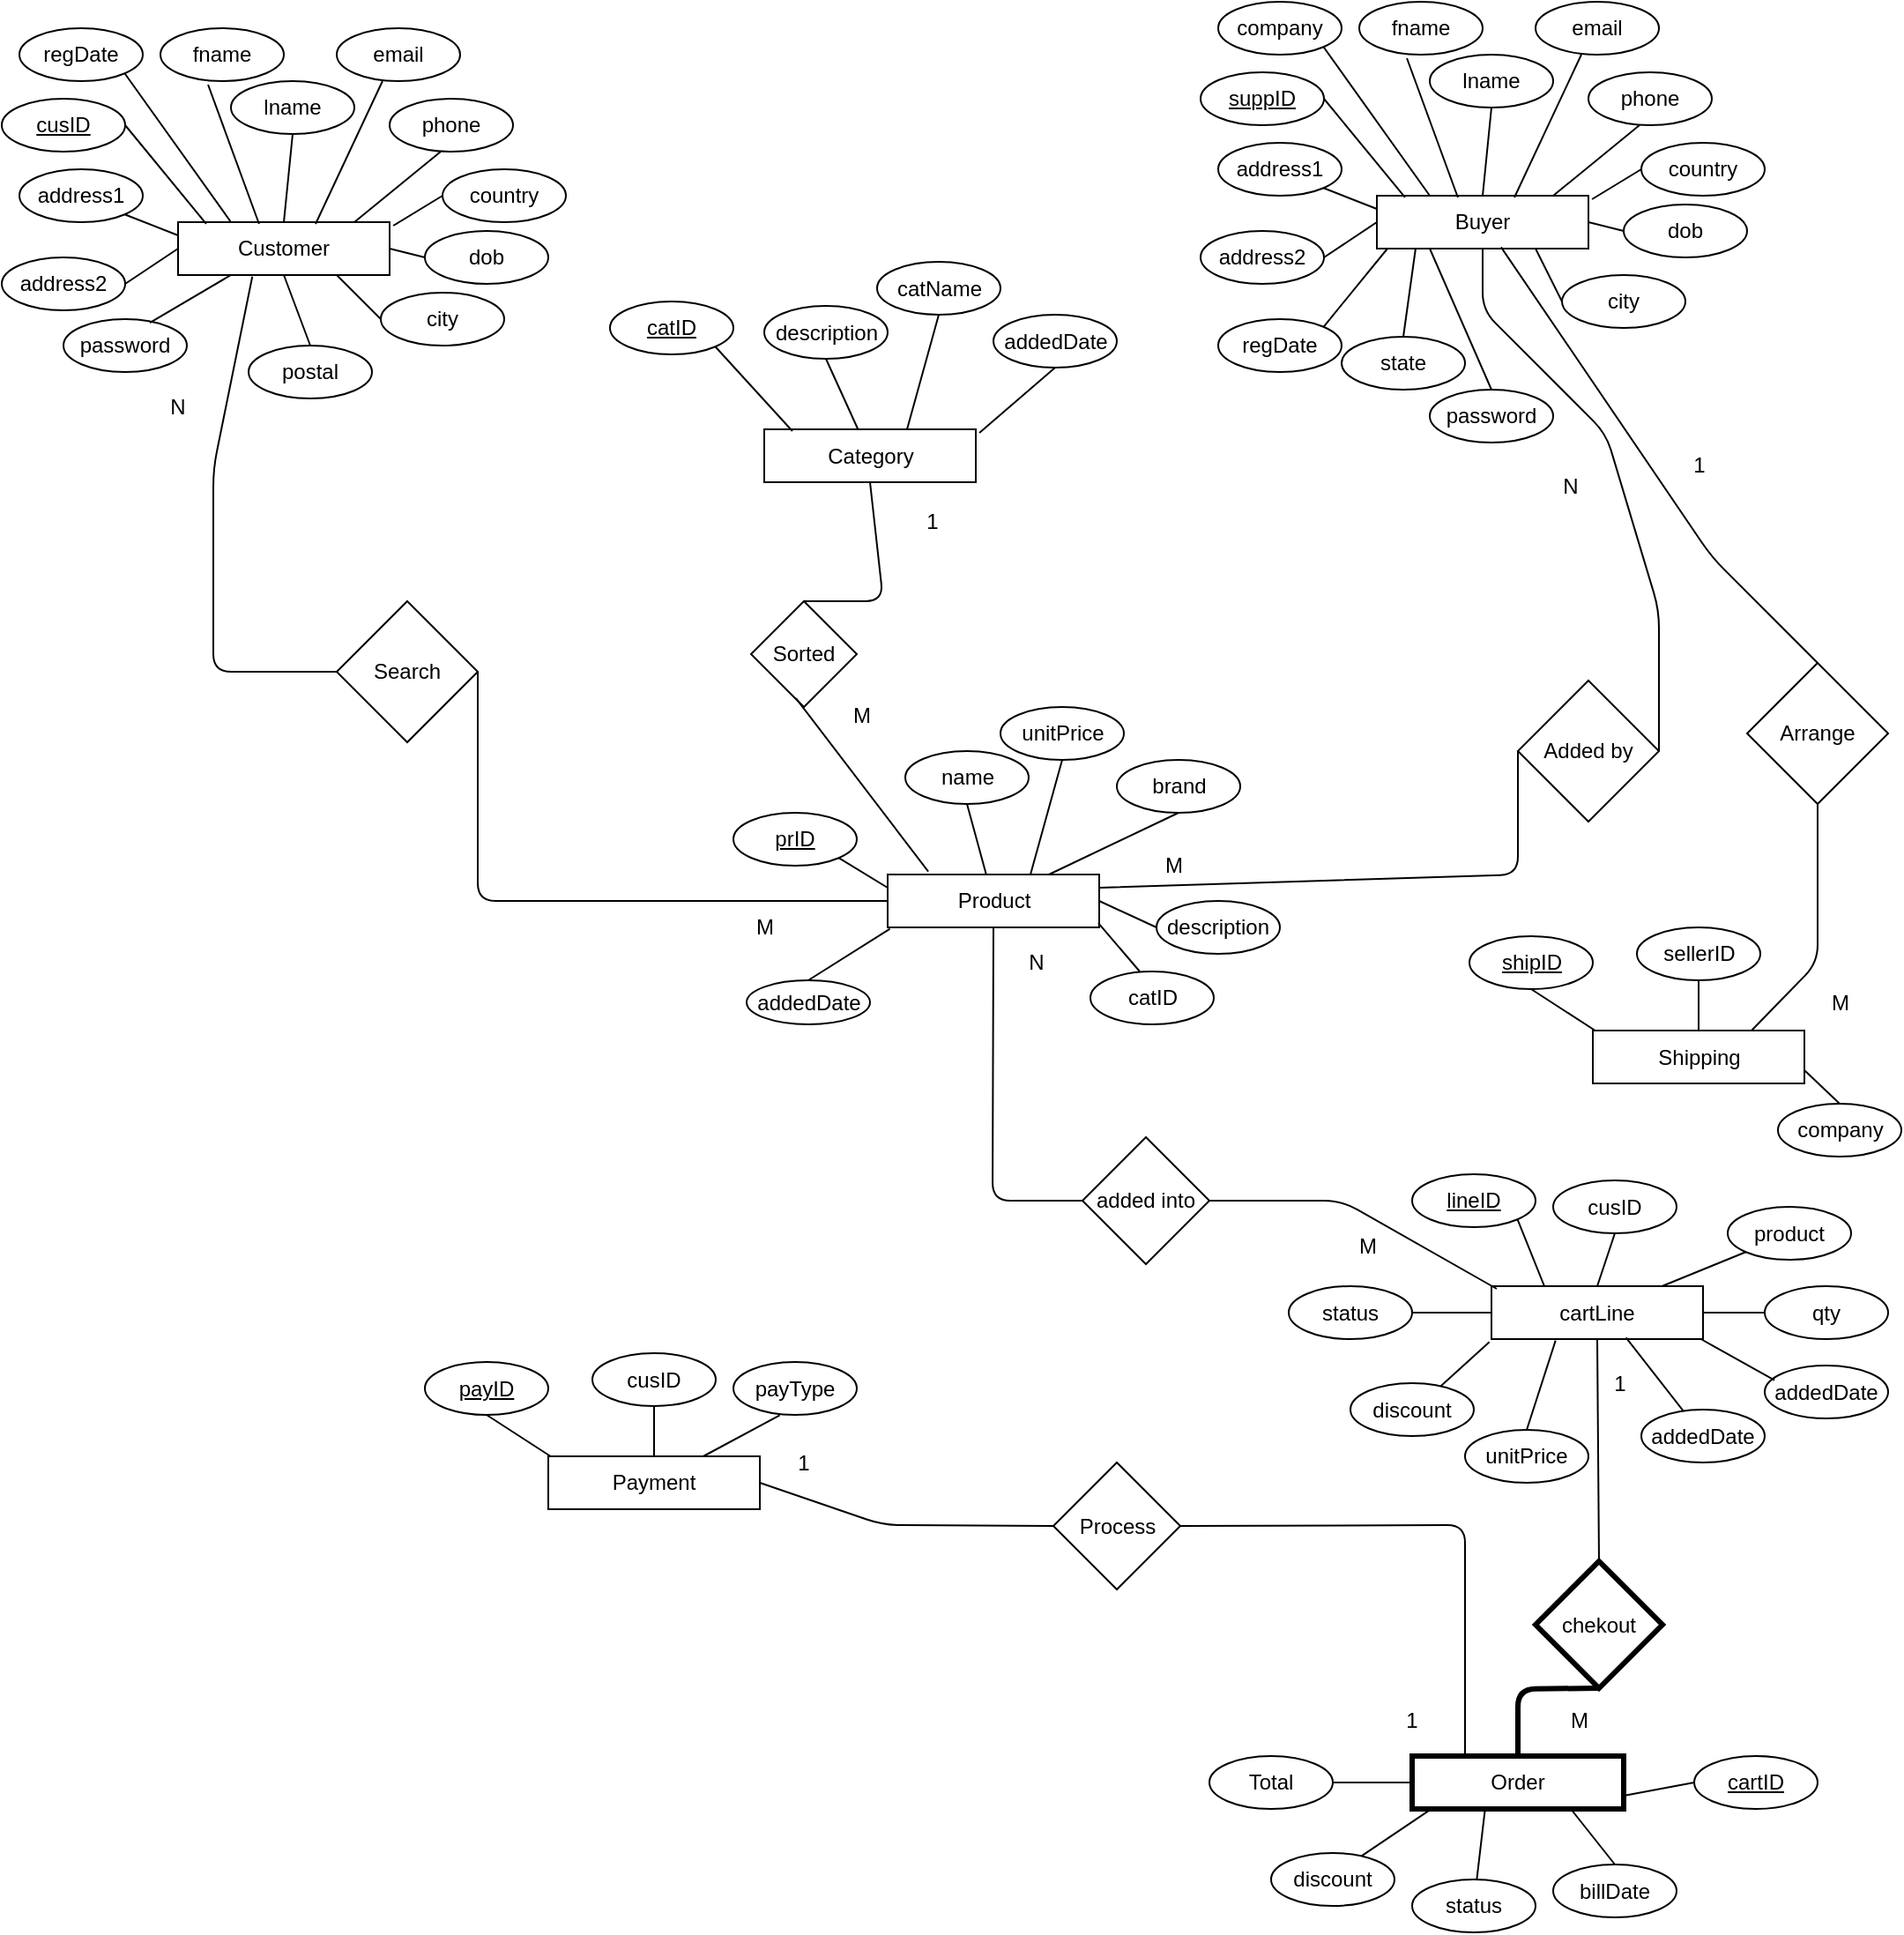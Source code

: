 <mxfile version="10.6.3" type="device"><diagram id="5grS-2xv6jXLghHMCsre" name="Page-1"><mxGraphModel dx="1162" dy="695" grid="1" gridSize="10" guides="1" tooltips="1" connect="1" arrows="1" fold="1" page="1" pageScale="1" pageWidth="1169" pageHeight="827" math="0" shadow="0"><root><mxCell id="0"/><mxCell id="1" parent="0"/><mxCell id="O0n_thbehQNfxOFPyVUG-1" value="Customer" style="rounded=0;whiteSpace=wrap;html=1;" vertex="1" parent="1"><mxGeometry x="180" y="150" width="120" height="30" as="geometry"/></mxCell><mxCell id="O0n_thbehQNfxOFPyVUG-2" value="&lt;u&gt;cusID&lt;/u&gt;" style="ellipse;whiteSpace=wrap;html=1;" vertex="1" parent="1"><mxGeometry x="80" y="80" width="70" height="30" as="geometry"/></mxCell><mxCell id="O0n_thbehQNfxOFPyVUG-3" value="fname" style="ellipse;whiteSpace=wrap;html=1;" vertex="1" parent="1"><mxGeometry x="170" y="40" width="70" height="30" as="geometry"/></mxCell><mxCell id="O0n_thbehQNfxOFPyVUG-4" value="lname" style="ellipse;whiteSpace=wrap;html=1;" vertex="1" parent="1"><mxGeometry x="210" y="70" width="70" height="30" as="geometry"/></mxCell><mxCell id="O0n_thbehQNfxOFPyVUG-5" value="email" style="ellipse;whiteSpace=wrap;html=1;" vertex="1" parent="1"><mxGeometry x="270" y="40" width="70" height="30" as="geometry"/></mxCell><mxCell id="O0n_thbehQNfxOFPyVUG-6" value="phone" style="ellipse;whiteSpace=wrap;html=1;" vertex="1" parent="1"><mxGeometry x="300" y="80" width="70" height="30" as="geometry"/></mxCell><mxCell id="O0n_thbehQNfxOFPyVUG-7" value="country" style="ellipse;whiteSpace=wrap;html=1;" vertex="1" parent="1"><mxGeometry x="330" y="120" width="70" height="30" as="geometry"/></mxCell><mxCell id="O0n_thbehQNfxOFPyVUG-8" value="dob" style="ellipse;whiteSpace=wrap;html=1;" vertex="1" parent="1"><mxGeometry x="320" y="155" width="70" height="30" as="geometry"/></mxCell><mxCell id="O0n_thbehQNfxOFPyVUG-9" value="regDate" style="ellipse;whiteSpace=wrap;html=1;" vertex="1" parent="1"><mxGeometry x="90" y="40" width="70" height="30" as="geometry"/></mxCell><mxCell id="O0n_thbehQNfxOFPyVUG-10" value="city" style="ellipse;whiteSpace=wrap;html=1;" vertex="1" parent="1"><mxGeometry x="295" y="190" width="70" height="30" as="geometry"/></mxCell><mxCell id="O0n_thbehQNfxOFPyVUG-11" value="address1" style="ellipse;whiteSpace=wrap;html=1;" vertex="1" parent="1"><mxGeometry x="90" y="120" width="70" height="30" as="geometry"/></mxCell><mxCell id="O0n_thbehQNfxOFPyVUG-14" value="address2" style="ellipse;whiteSpace=wrap;html=1;" vertex="1" parent="1"><mxGeometry x="80" y="170" width="70" height="30" as="geometry"/></mxCell><mxCell id="O0n_thbehQNfxOFPyVUG-15" value="password" style="ellipse;whiteSpace=wrap;html=1;" vertex="1" parent="1"><mxGeometry x="115" y="205" width="70" height="30" as="geometry"/></mxCell><mxCell id="O0n_thbehQNfxOFPyVUG-18" value="" style="endArrow=none;html=1;entryX=0.5;entryY=1;entryDx=0;entryDy=0;exitX=0.5;exitY=0;exitDx=0;exitDy=0;" edge="1" parent="1" source="O0n_thbehQNfxOFPyVUG-1" target="O0n_thbehQNfxOFPyVUG-4"><mxGeometry width="50" height="50" relative="1" as="geometry"><mxPoint x="80" y="310" as="sourcePoint"/><mxPoint x="130" y="260" as="targetPoint"/></mxGeometry></mxCell><mxCell id="O0n_thbehQNfxOFPyVUG-19" value="" style="endArrow=none;html=1;entryX=0.386;entryY=1.067;entryDx=0;entryDy=0;exitX=0.383;exitY=0.033;exitDx=0;exitDy=0;entryPerimeter=0;exitPerimeter=0;" edge="1" parent="1" source="O0n_thbehQNfxOFPyVUG-1" target="O0n_thbehQNfxOFPyVUG-3"><mxGeometry width="50" height="50" relative="1" as="geometry"><mxPoint x="250" y="160" as="sourcePoint"/><mxPoint x="255" y="120" as="targetPoint"/></mxGeometry></mxCell><mxCell id="O0n_thbehQNfxOFPyVUG-20" value="" style="endArrow=none;html=1;entryX=1;entryY=1;entryDx=0;entryDy=0;exitX=0.25;exitY=0;exitDx=0;exitDy=0;" edge="1" parent="1" source="O0n_thbehQNfxOFPyVUG-1" target="O0n_thbehQNfxOFPyVUG-9"><mxGeometry width="50" height="50" relative="1" as="geometry"><mxPoint x="236" y="161" as="sourcePoint"/><mxPoint x="207" y="82" as="targetPoint"/></mxGeometry></mxCell><mxCell id="O0n_thbehQNfxOFPyVUG-21" value="" style="endArrow=none;html=1;entryX=1;entryY=0.5;entryDx=0;entryDy=0;exitX=0.133;exitY=0.033;exitDx=0;exitDy=0;exitPerimeter=0;" edge="1" parent="1" source="O0n_thbehQNfxOFPyVUG-1" target="O0n_thbehQNfxOFPyVUG-2"><mxGeometry width="50" height="50" relative="1" as="geometry"><mxPoint x="220" y="160" as="sourcePoint"/><mxPoint x="160" y="76" as="targetPoint"/></mxGeometry></mxCell><mxCell id="O0n_thbehQNfxOFPyVUG-22" value="" style="endArrow=none;html=1;entryX=0.371;entryY=1;entryDx=0;entryDy=0;exitX=0.65;exitY=0.033;exitDx=0;exitDy=0;entryPerimeter=0;exitPerimeter=0;" edge="1" parent="1" source="O0n_thbehQNfxOFPyVUG-1" target="O0n_thbehQNfxOFPyVUG-5"><mxGeometry width="50" height="50" relative="1" as="geometry"><mxPoint x="250" y="160" as="sourcePoint"/><mxPoint x="255" y="120" as="targetPoint"/></mxGeometry></mxCell><mxCell id="O0n_thbehQNfxOFPyVUG-23" value="" style="endArrow=none;html=1;entryX=0.414;entryY=1;entryDx=0;entryDy=0;entryPerimeter=0;" edge="1" parent="1" target="O0n_thbehQNfxOFPyVUG-6"><mxGeometry width="50" height="50" relative="1" as="geometry"><mxPoint x="280" y="150" as="sourcePoint"/><mxPoint x="306" y="80" as="targetPoint"/></mxGeometry></mxCell><mxCell id="O0n_thbehQNfxOFPyVUG-24" value="" style="endArrow=none;html=1;entryX=0;entryY=0.5;entryDx=0;entryDy=0;exitX=1.017;exitY=0.067;exitDx=0;exitDy=0;exitPerimeter=0;" edge="1" parent="1" source="O0n_thbehQNfxOFPyVUG-1" target="O0n_thbehQNfxOFPyVUG-7"><mxGeometry width="50" height="50" relative="1" as="geometry"><mxPoint x="290" y="160" as="sourcePoint"/><mxPoint x="339" y="120" as="targetPoint"/></mxGeometry></mxCell><mxCell id="O0n_thbehQNfxOFPyVUG-25" value="" style="endArrow=none;html=1;entryX=1;entryY=1;entryDx=0;entryDy=0;exitX=0;exitY=0.25;exitDx=0;exitDy=0;" edge="1" parent="1" source="O0n_thbehQNfxOFPyVUG-1" target="O0n_thbehQNfxOFPyVUG-11"><mxGeometry width="50" height="50" relative="1" as="geometry"><mxPoint x="206" y="161" as="sourcePoint"/><mxPoint x="160" y="105" as="targetPoint"/></mxGeometry></mxCell><mxCell id="O0n_thbehQNfxOFPyVUG-26" value="" style="endArrow=none;html=1;entryX=1;entryY=0.5;entryDx=0;entryDy=0;exitX=0;exitY=0.5;exitDx=0;exitDy=0;" edge="1" parent="1" source="O0n_thbehQNfxOFPyVUG-1" target="O0n_thbehQNfxOFPyVUG-14"><mxGeometry width="50" height="50" relative="1" as="geometry"><mxPoint x="190" y="168" as="sourcePoint"/><mxPoint x="160" y="156" as="targetPoint"/></mxGeometry></mxCell><mxCell id="O0n_thbehQNfxOFPyVUG-27" value="" style="endArrow=none;html=1;entryX=0.7;entryY=0.067;entryDx=0;entryDy=0;exitX=0.25;exitY=1;exitDx=0;exitDy=0;entryPerimeter=0;" edge="1" parent="1" source="O0n_thbehQNfxOFPyVUG-1" target="O0n_thbehQNfxOFPyVUG-15"><mxGeometry width="50" height="50" relative="1" as="geometry"><mxPoint x="190" y="175" as="sourcePoint"/><mxPoint x="160" y="195" as="targetPoint"/></mxGeometry></mxCell><mxCell id="O0n_thbehQNfxOFPyVUG-28" value="" style="endArrow=none;html=1;entryX=0.75;entryY=1;entryDx=0;entryDy=0;exitX=0;exitY=0.5;exitDx=0;exitDy=0;" edge="1" parent="1" source="O0n_thbehQNfxOFPyVUG-10" target="O0n_thbehQNfxOFPyVUG-1"><mxGeometry width="50" height="50" relative="1" as="geometry"><mxPoint x="220" y="190" as="sourcePoint"/><mxPoint x="174" y="217" as="targetPoint"/></mxGeometry></mxCell><mxCell id="O0n_thbehQNfxOFPyVUG-29" value="" style="endArrow=none;html=1;entryX=0;entryY=0.5;entryDx=0;entryDy=0;exitX=1;exitY=0.5;exitDx=0;exitDy=0;" edge="1" parent="1" source="O0n_thbehQNfxOFPyVUG-1" target="O0n_thbehQNfxOFPyVUG-8"><mxGeometry width="50" height="50" relative="1" as="geometry"><mxPoint x="312" y="162" as="sourcePoint"/><mxPoint x="340" y="145" as="targetPoint"/></mxGeometry></mxCell><mxCell id="O0n_thbehQNfxOFPyVUG-30" value="Buyer" style="rounded=0;whiteSpace=wrap;html=1;" vertex="1" parent="1"><mxGeometry x="860" y="135" width="120" height="30" as="geometry"/></mxCell><mxCell id="O0n_thbehQNfxOFPyVUG-31" value="&lt;u&gt;suppID&lt;/u&gt;" style="ellipse;whiteSpace=wrap;html=1;" vertex="1" parent="1"><mxGeometry x="760" y="65" width="70" height="30" as="geometry"/></mxCell><mxCell id="O0n_thbehQNfxOFPyVUG-32" value="fname" style="ellipse;whiteSpace=wrap;html=1;" vertex="1" parent="1"><mxGeometry x="850" y="25" width="70" height="30" as="geometry"/></mxCell><mxCell id="O0n_thbehQNfxOFPyVUG-33" value="lname" style="ellipse;whiteSpace=wrap;html=1;" vertex="1" parent="1"><mxGeometry x="890" y="55" width="70" height="30" as="geometry"/></mxCell><mxCell id="O0n_thbehQNfxOFPyVUG-34" value="email" style="ellipse;whiteSpace=wrap;html=1;" vertex="1" parent="1"><mxGeometry x="950" y="25" width="70" height="30" as="geometry"/></mxCell><mxCell id="O0n_thbehQNfxOFPyVUG-35" value="phone" style="ellipse;whiteSpace=wrap;html=1;" vertex="1" parent="1"><mxGeometry x="980" y="65" width="70" height="30" as="geometry"/></mxCell><mxCell id="O0n_thbehQNfxOFPyVUG-36" value="country" style="ellipse;whiteSpace=wrap;html=1;" vertex="1" parent="1"><mxGeometry x="1010" y="105" width="70" height="30" as="geometry"/></mxCell><mxCell id="O0n_thbehQNfxOFPyVUG-37" value="dob" style="ellipse;whiteSpace=wrap;html=1;" vertex="1" parent="1"><mxGeometry x="1000" y="140" width="70" height="30" as="geometry"/></mxCell><mxCell id="O0n_thbehQNfxOFPyVUG-38" value="company" style="ellipse;whiteSpace=wrap;html=1;" vertex="1" parent="1"><mxGeometry x="770" y="25" width="70" height="30" as="geometry"/></mxCell><mxCell id="O0n_thbehQNfxOFPyVUG-39" value="city" style="ellipse;whiteSpace=wrap;html=1;" vertex="1" parent="1"><mxGeometry x="965" y="180" width="70" height="30" as="geometry"/></mxCell><mxCell id="O0n_thbehQNfxOFPyVUG-40" value="address1" style="ellipse;whiteSpace=wrap;html=1;" vertex="1" parent="1"><mxGeometry x="770" y="105" width="70" height="30" as="geometry"/></mxCell><mxCell id="O0n_thbehQNfxOFPyVUG-41" value="address2" style="ellipse;whiteSpace=wrap;html=1;" vertex="1" parent="1"><mxGeometry x="760" y="155" width="70" height="30" as="geometry"/></mxCell><mxCell id="O0n_thbehQNfxOFPyVUG-42" value="password" style="ellipse;whiteSpace=wrap;html=1;" vertex="1" parent="1"><mxGeometry x="890" y="245" width="70" height="30" as="geometry"/></mxCell><mxCell id="O0n_thbehQNfxOFPyVUG-43" value="" style="endArrow=none;html=1;entryX=0.5;entryY=1;entryDx=0;entryDy=0;exitX=0.5;exitY=0;exitDx=0;exitDy=0;" edge="1" parent="1" source="O0n_thbehQNfxOFPyVUG-30" target="O0n_thbehQNfxOFPyVUG-33"><mxGeometry width="50" height="50" relative="1" as="geometry"><mxPoint x="760" y="295" as="sourcePoint"/><mxPoint x="810" y="245" as="targetPoint"/></mxGeometry></mxCell><mxCell id="O0n_thbehQNfxOFPyVUG-44" value="" style="endArrow=none;html=1;entryX=0.386;entryY=1.067;entryDx=0;entryDy=0;exitX=0.383;exitY=0.033;exitDx=0;exitDy=0;entryPerimeter=0;exitPerimeter=0;" edge="1" parent="1" source="O0n_thbehQNfxOFPyVUG-30" target="O0n_thbehQNfxOFPyVUG-32"><mxGeometry width="50" height="50" relative="1" as="geometry"><mxPoint x="930" y="145" as="sourcePoint"/><mxPoint x="935" y="105" as="targetPoint"/></mxGeometry></mxCell><mxCell id="O0n_thbehQNfxOFPyVUG-45" value="" style="endArrow=none;html=1;entryX=1;entryY=1;entryDx=0;entryDy=0;exitX=0.25;exitY=0;exitDx=0;exitDy=0;" edge="1" parent="1" source="O0n_thbehQNfxOFPyVUG-30" target="O0n_thbehQNfxOFPyVUG-38"><mxGeometry width="50" height="50" relative="1" as="geometry"><mxPoint x="916" y="146" as="sourcePoint"/><mxPoint x="887" y="67" as="targetPoint"/></mxGeometry></mxCell><mxCell id="O0n_thbehQNfxOFPyVUG-46" value="" style="endArrow=none;html=1;entryX=1;entryY=0.5;entryDx=0;entryDy=0;exitX=0.133;exitY=0.033;exitDx=0;exitDy=0;exitPerimeter=0;" edge="1" parent="1" source="O0n_thbehQNfxOFPyVUG-30" target="O0n_thbehQNfxOFPyVUG-31"><mxGeometry width="50" height="50" relative="1" as="geometry"><mxPoint x="900" y="145" as="sourcePoint"/><mxPoint x="840" y="61" as="targetPoint"/></mxGeometry></mxCell><mxCell id="O0n_thbehQNfxOFPyVUG-47" value="" style="endArrow=none;html=1;entryX=0.371;entryY=1;entryDx=0;entryDy=0;exitX=0.65;exitY=0.033;exitDx=0;exitDy=0;entryPerimeter=0;exitPerimeter=0;" edge="1" parent="1" source="O0n_thbehQNfxOFPyVUG-30" target="O0n_thbehQNfxOFPyVUG-34"><mxGeometry width="50" height="50" relative="1" as="geometry"><mxPoint x="930" y="145" as="sourcePoint"/><mxPoint x="935" y="105" as="targetPoint"/></mxGeometry></mxCell><mxCell id="O0n_thbehQNfxOFPyVUG-48" value="" style="endArrow=none;html=1;entryX=0.414;entryY=1;entryDx=0;entryDy=0;entryPerimeter=0;" edge="1" parent="1" target="O0n_thbehQNfxOFPyVUG-35"><mxGeometry width="50" height="50" relative="1" as="geometry"><mxPoint x="960" y="135" as="sourcePoint"/><mxPoint x="986" y="65" as="targetPoint"/></mxGeometry></mxCell><mxCell id="O0n_thbehQNfxOFPyVUG-49" value="" style="endArrow=none;html=1;entryX=0;entryY=0.5;entryDx=0;entryDy=0;exitX=1.017;exitY=0.067;exitDx=0;exitDy=0;exitPerimeter=0;" edge="1" parent="1" source="O0n_thbehQNfxOFPyVUG-30" target="O0n_thbehQNfxOFPyVUG-36"><mxGeometry width="50" height="50" relative="1" as="geometry"><mxPoint x="970" y="145" as="sourcePoint"/><mxPoint x="1019" y="105" as="targetPoint"/></mxGeometry></mxCell><mxCell id="O0n_thbehQNfxOFPyVUG-50" value="" style="endArrow=none;html=1;entryX=1;entryY=1;entryDx=0;entryDy=0;exitX=0;exitY=0.25;exitDx=0;exitDy=0;" edge="1" parent="1" source="O0n_thbehQNfxOFPyVUG-30" target="O0n_thbehQNfxOFPyVUG-40"><mxGeometry width="50" height="50" relative="1" as="geometry"><mxPoint x="886" y="146" as="sourcePoint"/><mxPoint x="840" y="90" as="targetPoint"/></mxGeometry></mxCell><mxCell id="O0n_thbehQNfxOFPyVUG-51" value="" style="endArrow=none;html=1;entryX=1;entryY=0.5;entryDx=0;entryDy=0;exitX=0;exitY=0.5;exitDx=0;exitDy=0;" edge="1" parent="1" source="O0n_thbehQNfxOFPyVUG-30" target="O0n_thbehQNfxOFPyVUG-41"><mxGeometry width="50" height="50" relative="1" as="geometry"><mxPoint x="870" y="153" as="sourcePoint"/><mxPoint x="840" y="141" as="targetPoint"/></mxGeometry></mxCell><mxCell id="O0n_thbehQNfxOFPyVUG-52" value="" style="endArrow=none;html=1;entryX=0.5;entryY=0;entryDx=0;entryDy=0;exitX=0.25;exitY=1;exitDx=0;exitDy=0;" edge="1" parent="1" source="O0n_thbehQNfxOFPyVUG-30" target="O0n_thbehQNfxOFPyVUG-42"><mxGeometry width="50" height="50" relative="1" as="geometry"><mxPoint x="870" y="160" as="sourcePoint"/><mxPoint x="840" y="180" as="targetPoint"/></mxGeometry></mxCell><mxCell id="O0n_thbehQNfxOFPyVUG-53" value="" style="endArrow=none;html=1;entryX=0.75;entryY=1;entryDx=0;entryDy=0;exitX=0;exitY=0.5;exitDx=0;exitDy=0;" edge="1" parent="1" source="O0n_thbehQNfxOFPyVUG-39" target="O0n_thbehQNfxOFPyVUG-30"><mxGeometry width="50" height="50" relative="1" as="geometry"><mxPoint x="900" y="175" as="sourcePoint"/><mxPoint x="854" y="202" as="targetPoint"/></mxGeometry></mxCell><mxCell id="O0n_thbehQNfxOFPyVUG-54" value="" style="endArrow=none;html=1;entryX=0;entryY=0.5;entryDx=0;entryDy=0;exitX=1;exitY=0.5;exitDx=0;exitDy=0;" edge="1" parent="1" source="O0n_thbehQNfxOFPyVUG-30" target="O0n_thbehQNfxOFPyVUG-37"><mxGeometry width="50" height="50" relative="1" as="geometry"><mxPoint x="992" y="147" as="sourcePoint"/><mxPoint x="1020" y="130" as="targetPoint"/></mxGeometry></mxCell><mxCell id="O0n_thbehQNfxOFPyVUG-55" value="postal" style="ellipse;whiteSpace=wrap;html=1;" vertex="1" parent="1"><mxGeometry x="220" y="220" width="70" height="30" as="geometry"/></mxCell><mxCell id="O0n_thbehQNfxOFPyVUG-56" value="" style="endArrow=none;html=1;entryX=0.5;entryY=1;entryDx=0;entryDy=0;exitX=0.5;exitY=0;exitDx=0;exitDy=0;" edge="1" parent="1" source="O0n_thbehQNfxOFPyVUG-55" target="O0n_thbehQNfxOFPyVUG-1"><mxGeometry width="50" height="50" relative="1" as="geometry"><mxPoint x="305" y="215" as="sourcePoint"/><mxPoint x="280" y="190" as="targetPoint"/></mxGeometry></mxCell><mxCell id="O0n_thbehQNfxOFPyVUG-58" value="state" style="ellipse;whiteSpace=wrap;html=1;" vertex="1" parent="1"><mxGeometry x="840" y="215" width="70" height="30" as="geometry"/></mxCell><mxCell id="O0n_thbehQNfxOFPyVUG-59" value="" style="endArrow=none;html=1;entryX=0.5;entryY=0;entryDx=0;entryDy=0;exitX=0.183;exitY=1;exitDx=0;exitDy=0;exitPerimeter=0;" edge="1" parent="1" source="O0n_thbehQNfxOFPyVUG-30" target="O0n_thbehQNfxOFPyVUG-58"><mxGeometry width="50" height="50" relative="1" as="geometry"><mxPoint x="880" y="170" as="sourcePoint"/><mxPoint x="840" y="180" as="targetPoint"/></mxGeometry></mxCell><mxCell id="O0n_thbehQNfxOFPyVUG-60" value="regDate" style="ellipse;whiteSpace=wrap;html=1;" vertex="1" parent="1"><mxGeometry x="770" y="205" width="70" height="30" as="geometry"/></mxCell><mxCell id="O0n_thbehQNfxOFPyVUG-61" value="" style="endArrow=none;html=1;entryX=1;entryY=0;entryDx=0;entryDy=0;exitX=0.05;exitY=1;exitDx=0;exitDy=0;exitPerimeter=0;" edge="1" parent="1" source="O0n_thbehQNfxOFPyVUG-30" target="O0n_thbehQNfxOFPyVUG-60"><mxGeometry width="50" height="50" relative="1" as="geometry"><mxPoint x="892" y="175" as="sourcePoint"/><mxPoint x="895" y="225" as="targetPoint"/></mxGeometry></mxCell><mxCell id="O0n_thbehQNfxOFPyVUG-62" value="Category" style="rounded=0;whiteSpace=wrap;html=1;" vertex="1" parent="1"><mxGeometry x="512.5" y="267.5" width="120" height="30" as="geometry"/></mxCell><mxCell id="O0n_thbehQNfxOFPyVUG-63" value="&lt;u&gt;catID&lt;/u&gt;" style="ellipse;whiteSpace=wrap;html=1;" vertex="1" parent="1"><mxGeometry x="425" y="195" width="70" height="30" as="geometry"/></mxCell><mxCell id="O0n_thbehQNfxOFPyVUG-64" value="catName" style="ellipse;whiteSpace=wrap;html=1;" vertex="1" parent="1"><mxGeometry x="576.5" y="172.5" width="70" height="30" as="geometry"/></mxCell><mxCell id="O0n_thbehQNfxOFPyVUG-65" value="addedDate" style="ellipse;whiteSpace=wrap;html=1;" vertex="1" parent="1"><mxGeometry x="642.5" y="202.5" width="70" height="30" as="geometry"/></mxCell><mxCell id="O0n_thbehQNfxOFPyVUG-69" value="description" style="ellipse;whiteSpace=wrap;html=1;" vertex="1" parent="1"><mxGeometry x="512.5" y="197.5" width="70" height="30" as="geometry"/></mxCell><mxCell id="O0n_thbehQNfxOFPyVUG-74" value="" style="endArrow=none;html=1;entryX=0.5;entryY=1;entryDx=0;entryDy=0;exitX=1.017;exitY=0.067;exitDx=0;exitDy=0;exitPerimeter=0;" edge="1" parent="1" source="O0n_thbehQNfxOFPyVUG-62" target="O0n_thbehQNfxOFPyVUG-65"><mxGeometry width="50" height="50" relative="1" as="geometry"><mxPoint x="412.5" y="427.5" as="sourcePoint"/><mxPoint x="462.5" y="377.5" as="targetPoint"/></mxGeometry></mxCell><mxCell id="O0n_thbehQNfxOFPyVUG-75" value="" style="endArrow=none;html=1;entryX=0.5;entryY=1;entryDx=0;entryDy=0;exitX=0.675;exitY=0;exitDx=0;exitDy=0;exitPerimeter=0;" edge="1" parent="1" source="O0n_thbehQNfxOFPyVUG-62" target="O0n_thbehQNfxOFPyVUG-64"><mxGeometry width="50" height="50" relative="1" as="geometry"><mxPoint x="582.5" y="277.5" as="sourcePoint"/><mxPoint x="587.5" y="237.5" as="targetPoint"/></mxGeometry></mxCell><mxCell id="O0n_thbehQNfxOFPyVUG-76" value="" style="endArrow=none;html=1;entryX=0.5;entryY=1;entryDx=0;entryDy=0;" edge="1" parent="1" source="O0n_thbehQNfxOFPyVUG-62" target="O0n_thbehQNfxOFPyVUG-69"><mxGeometry width="50" height="50" relative="1" as="geometry"><mxPoint x="568.5" y="278.5" as="sourcePoint"/><mxPoint x="539.5" y="199.5" as="targetPoint"/></mxGeometry></mxCell><mxCell id="O0n_thbehQNfxOFPyVUG-77" value="" style="endArrow=none;html=1;exitX=0.133;exitY=0.033;exitDx=0;exitDy=0;exitPerimeter=0;entryX=1;entryY=1;entryDx=0;entryDy=0;" edge="1" parent="1" source="O0n_thbehQNfxOFPyVUG-62" target="O0n_thbehQNfxOFPyVUG-63"><mxGeometry width="50" height="50" relative="1" as="geometry"><mxPoint x="552.5" y="277.5" as="sourcePoint"/><mxPoint x="467" y="218" as="targetPoint"/></mxGeometry></mxCell><mxCell id="O0n_thbehQNfxOFPyVUG-90" value="Product" style="rounded=0;whiteSpace=wrap;html=1;" vertex="1" parent="1"><mxGeometry x="582.5" y="520" width="120" height="30" as="geometry"/></mxCell><mxCell id="O0n_thbehQNfxOFPyVUG-91" value="&lt;u&gt;prID&lt;/u&gt;" style="ellipse;whiteSpace=wrap;html=1;" vertex="1" parent="1"><mxGeometry x="495" y="485" width="70" height="30" as="geometry"/></mxCell><mxCell id="O0n_thbehQNfxOFPyVUG-92" value="unitPrice" style="ellipse;whiteSpace=wrap;html=1;" vertex="1" parent="1"><mxGeometry x="646.5" y="425" width="70" height="30" as="geometry"/></mxCell><mxCell id="O0n_thbehQNfxOFPyVUG-93" value="brand" style="ellipse;whiteSpace=wrap;html=1;" vertex="1" parent="1"><mxGeometry x="712.5" y="455" width="70" height="30" as="geometry"/></mxCell><mxCell id="O0n_thbehQNfxOFPyVUG-94" value="name" style="ellipse;whiteSpace=wrap;html=1;" vertex="1" parent="1"><mxGeometry x="592.5" y="450" width="70" height="30" as="geometry"/></mxCell><mxCell id="O0n_thbehQNfxOFPyVUG-95" value="" style="endArrow=none;html=1;entryX=0.5;entryY=1;entryDx=0;entryDy=0;" edge="1" parent="1" source="O0n_thbehQNfxOFPyVUG-90" target="O0n_thbehQNfxOFPyVUG-93"><mxGeometry width="50" height="50" relative="1" as="geometry"><mxPoint x="482.5" y="680" as="sourcePoint"/><mxPoint x="532.5" y="630" as="targetPoint"/></mxGeometry></mxCell><mxCell id="O0n_thbehQNfxOFPyVUG-96" value="" style="endArrow=none;html=1;entryX=0.5;entryY=1;entryDx=0;entryDy=0;exitX=0.675;exitY=0;exitDx=0;exitDy=0;exitPerimeter=0;" edge="1" parent="1" source="O0n_thbehQNfxOFPyVUG-90" target="O0n_thbehQNfxOFPyVUG-92"><mxGeometry width="50" height="50" relative="1" as="geometry"><mxPoint x="652.5" y="530" as="sourcePoint"/><mxPoint x="657.5" y="490" as="targetPoint"/></mxGeometry></mxCell><mxCell id="O0n_thbehQNfxOFPyVUG-97" value="" style="endArrow=none;html=1;entryX=0.5;entryY=1;entryDx=0;entryDy=0;" edge="1" parent="1" source="O0n_thbehQNfxOFPyVUG-90" target="O0n_thbehQNfxOFPyVUG-94"><mxGeometry width="50" height="50" relative="1" as="geometry"><mxPoint x="638.5" y="531" as="sourcePoint"/><mxPoint x="609.5" y="452" as="targetPoint"/></mxGeometry></mxCell><mxCell id="O0n_thbehQNfxOFPyVUG-98" value="" style="endArrow=none;html=1;entryX=1;entryY=1;entryDx=0;entryDy=0;exitX=0;exitY=0.25;exitDx=0;exitDy=0;" edge="1" parent="1" source="O0n_thbehQNfxOFPyVUG-90" target="O0n_thbehQNfxOFPyVUG-91"><mxGeometry width="50" height="50" relative="1" as="geometry"><mxPoint x="622.5" y="530" as="sourcePoint"/><mxPoint x="562.5" y="446" as="targetPoint"/></mxGeometry></mxCell><mxCell id="O0n_thbehQNfxOFPyVUG-99" value="description" style="ellipse;whiteSpace=wrap;html=1;" vertex="1" parent="1"><mxGeometry x="735" y="535" width="70" height="30" as="geometry"/></mxCell><mxCell id="O0n_thbehQNfxOFPyVUG-100" value="catID" style="ellipse;whiteSpace=wrap;html=1;" vertex="1" parent="1"><mxGeometry x="697.5" y="575" width="70" height="30" as="geometry"/></mxCell><mxCell id="O0n_thbehQNfxOFPyVUG-101" value="addedDate" style="ellipse;whiteSpace=wrap;html=1;" vertex="1" parent="1"><mxGeometry x="502.5" y="580" width="70" height="25" as="geometry"/></mxCell><mxCell id="O0n_thbehQNfxOFPyVUG-102" value="" style="endArrow=none;html=1;entryX=0;entryY=0.5;entryDx=0;entryDy=0;exitX=1;exitY=0.5;exitDx=0;exitDy=0;" edge="1" parent="1" source="O0n_thbehQNfxOFPyVUG-90" target="O0n_thbehQNfxOFPyVUG-99"><mxGeometry width="50" height="50" relative="1" as="geometry"><mxPoint x="714.5" y="532" as="sourcePoint"/><mxPoint x="757.5" y="495" as="targetPoint"/></mxGeometry></mxCell><mxCell id="O0n_thbehQNfxOFPyVUG-103" value="" style="endArrow=none;html=1;entryX=0.4;entryY=0;entryDx=0;entryDy=0;entryPerimeter=0;exitX=0.996;exitY=0.92;exitDx=0;exitDy=0;exitPerimeter=0;" edge="1" parent="1" source="O0n_thbehQNfxOFPyVUG-90" target="O0n_thbehQNfxOFPyVUG-100"><mxGeometry width="50" height="50" relative="1" as="geometry"><mxPoint x="697.5" y="545" as="sourcePoint"/><mxPoint x="747.5" y="550" as="targetPoint"/></mxGeometry></mxCell><mxCell id="O0n_thbehQNfxOFPyVUG-104" value="" style="endArrow=none;html=1;entryX=0.5;entryY=0;entryDx=0;entryDy=0;exitX=0.011;exitY=1.028;exitDx=0;exitDy=0;exitPerimeter=0;" edge="1" parent="1" source="O0n_thbehQNfxOFPyVUG-90" target="O0n_thbehQNfxOFPyVUG-101"><mxGeometry width="50" height="50" relative="1" as="geometry"><mxPoint x="707.5" y="565" as="sourcePoint"/><mxPoint x="735.5" y="585" as="targetPoint"/></mxGeometry></mxCell><mxCell id="O0n_thbehQNfxOFPyVUG-105" value="cartLine" style="rounded=0;whiteSpace=wrap;html=1;" vertex="1" parent="1"><mxGeometry x="925" y="753.5" width="120" height="30" as="geometry"/></mxCell><mxCell id="O0n_thbehQNfxOFPyVUG-106" value="&lt;u&gt;lineID&lt;/u&gt;" style="ellipse;whiteSpace=wrap;html=1;" vertex="1" parent="1"><mxGeometry x="880" y="690" width="70" height="30" as="geometry"/></mxCell><mxCell id="O0n_thbehQNfxOFPyVUG-107" value="cusID" style="ellipse;whiteSpace=wrap;html=1;" vertex="1" parent="1"><mxGeometry x="960" y="693.5" width="70" height="30" as="geometry"/></mxCell><mxCell id="O0n_thbehQNfxOFPyVUG-108" value="product" style="ellipse;whiteSpace=wrap;html=1;" vertex="1" parent="1"><mxGeometry x="1059" y="708.5" width="70" height="30" as="geometry"/></mxCell><mxCell id="O0n_thbehQNfxOFPyVUG-109" value="qty" style="ellipse;whiteSpace=wrap;html=1;" vertex="1" parent="1"><mxGeometry x="1080" y="753.5" width="70" height="30" as="geometry"/></mxCell><mxCell id="O0n_thbehQNfxOFPyVUG-110" value="addedDate" style="ellipse;whiteSpace=wrap;html=1;" vertex="1" parent="1"><mxGeometry x="1010" y="823.5" width="70" height="30" as="geometry"/></mxCell><mxCell id="O0n_thbehQNfxOFPyVUG-123" value="addedDate" style="ellipse;whiteSpace=wrap;html=1;" vertex="1" parent="1"><mxGeometry x="1080" y="798.5" width="70" height="30" as="geometry"/></mxCell><mxCell id="O0n_thbehQNfxOFPyVUG-111" value="unitPrice" style="ellipse;whiteSpace=wrap;html=1;" vertex="1" parent="1"><mxGeometry x="910" y="835" width="70" height="30" as="geometry"/></mxCell><mxCell id="O0n_thbehQNfxOFPyVUG-112" value="discount" style="ellipse;whiteSpace=wrap;html=1;" vertex="1" parent="1"><mxGeometry x="845" y="808.5" width="70" height="30" as="geometry"/></mxCell><mxCell id="O0n_thbehQNfxOFPyVUG-115" value="status" style="ellipse;whiteSpace=wrap;html=1;" vertex="1" parent="1"><mxGeometry x="810" y="753.5" width="70" height="30" as="geometry"/></mxCell><mxCell id="O0n_thbehQNfxOFPyVUG-116" value="" style="endArrow=none;html=1;entryX=1;entryY=1;entryDx=0;entryDy=0;exitX=0.25;exitY=0;exitDx=0;exitDy=0;" edge="1" parent="1" source="O0n_thbehQNfxOFPyVUG-105" target="O0n_thbehQNfxOFPyVUG-106"><mxGeometry width="50" height="50" relative="1" as="geometry"><mxPoint x="951.333" y="559.333" as="sourcePoint"/><mxPoint x="889.667" y="508.5" as="targetPoint"/></mxGeometry></mxCell><mxCell id="O0n_thbehQNfxOFPyVUG-117" value="" style="endArrow=none;html=1;entryX=1;entryY=0.5;entryDx=0;entryDy=0;exitX=0;exitY=0.5;exitDx=0;exitDy=0;" edge="1" parent="1" source="O0n_thbehQNfxOFPyVUG-105" target="O0n_thbehQNfxOFPyVUG-115"><mxGeometry width="50" height="50" relative="1" as="geometry"><mxPoint x="934.667" y="763.5" as="sourcePoint"/><mxPoint x="879.667" y="768.5" as="targetPoint"/></mxGeometry></mxCell><mxCell id="O0n_thbehQNfxOFPyVUG-118" value="" style="endArrow=none;html=1;entryX=0.733;entryY=0.056;entryDx=0;entryDy=0;exitX=-0.01;exitY=1.056;exitDx=0;exitDy=0;entryPerimeter=0;exitPerimeter=0;" edge="1" parent="1" source="O0n_thbehQNfxOFPyVUG-105" target="O0n_thbehQNfxOFPyVUG-112"><mxGeometry width="50" height="50" relative="1" as="geometry"><mxPoint x="934.667" y="778.5" as="sourcePoint"/><mxPoint x="889.667" y="778.5" as="targetPoint"/></mxGeometry></mxCell><mxCell id="O0n_thbehQNfxOFPyVUG-119" value="" style="endArrow=none;html=1;entryX=0.5;entryY=0;entryDx=0;entryDy=0;exitX=0.303;exitY=1.028;exitDx=0;exitDy=0;exitPerimeter=0;" edge="1" parent="1" source="O0n_thbehQNfxOFPyVUG-105" target="O0n_thbehQNfxOFPyVUG-111"><mxGeometry width="50" height="50" relative="1" as="geometry"><mxPoint x="933.833" y="795.167" as="sourcePoint"/><mxPoint x="906.333" y="820.167" as="targetPoint"/></mxGeometry></mxCell><mxCell id="O0n_thbehQNfxOFPyVUG-120" value="" style="endArrow=none;html=1;exitX=0.636;exitY=0.972;exitDx=0;exitDy=0;exitPerimeter=0;" edge="1" parent="1" source="O0n_thbehQNfxOFPyVUG-105" target="O0n_thbehQNfxOFPyVUG-110"><mxGeometry width="50" height="50" relative="1" as="geometry"><mxPoint x="958.833" y="796.833" as="sourcePoint"/><mxPoint x="969.667" y="833.5" as="targetPoint"/></mxGeometry></mxCell><mxCell id="O0n_thbehQNfxOFPyVUG-121" value="" style="endArrow=none;html=1;entryX=0.5;entryY=0;entryDx=0;entryDy=0;exitX=0.5;exitY=1;exitDx=0;exitDy=0;" edge="1" parent="1" source="O0n_thbehQNfxOFPyVUG-107" target="O0n_thbehQNfxOFPyVUG-105"><mxGeometry width="50" height="50" relative="1" as="geometry"><mxPoint x="971.333" y="794.333" as="sourcePoint"/><mxPoint x="969.667" y="833.5" as="targetPoint"/></mxGeometry></mxCell><mxCell id="O0n_thbehQNfxOFPyVUG-122" value="" style="endArrow=none;html=1;exitX=0;exitY=1;exitDx=0;exitDy=0;" edge="1" parent="1" source="O0n_thbehQNfxOFPyVUG-108" target="O0n_thbehQNfxOFPyVUG-105"><mxGeometry width="50" height="50" relative="1" as="geometry"><mxPoint x="1004.667" y="733.5" as="sourcePoint"/><mxPoint x="994.667" y="763.5" as="targetPoint"/></mxGeometry></mxCell><mxCell id="O0n_thbehQNfxOFPyVUG-125" value="" style="endArrow=none;html=1;exitX=0;exitY=0.5;exitDx=0;exitDy=0;entryX=1;entryY=0.5;entryDx=0;entryDy=0;" edge="1" parent="1" source="O0n_thbehQNfxOFPyVUG-109" target="O0n_thbehQNfxOFPyVUG-105"><mxGeometry width="50" height="50" relative="1" as="geometry"><mxPoint x="1079.667" y="744.333" as="sourcePoint"/><mxPoint x="1032.171" y="763.5" as="targetPoint"/></mxGeometry></mxCell><mxCell id="O0n_thbehQNfxOFPyVUG-126" value="" style="endArrow=none;html=1;exitX=0.079;exitY=0.278;exitDx=0;exitDy=0;entryX=0.99;entryY=1;entryDx=0;entryDy=0;entryPerimeter=0;exitPerimeter=0;" edge="1" parent="1" source="O0n_thbehQNfxOFPyVUG-123" target="O0n_thbehQNfxOFPyVUG-105"><mxGeometry width="50" height="50" relative="1" as="geometry"><mxPoint x="1085.5" y="782.667" as="sourcePoint"/><mxPoint x="1054.667" y="778.5" as="targetPoint"/></mxGeometry></mxCell><mxCell id="O0n_thbehQNfxOFPyVUG-127" value="Order" style="rounded=0;whiteSpace=wrap;html=1;strokeWidth=3;" vertex="1" parent="1"><mxGeometry x="880" y="1020" width="120" height="30" as="geometry"/></mxCell><mxCell id="O0n_thbehQNfxOFPyVUG-128" value="&lt;u&gt;cartID&lt;/u&gt;" style="ellipse;whiteSpace=wrap;html=1;" vertex="1" parent="1"><mxGeometry x="1040" y="1020" width="70" height="30" as="geometry"/></mxCell><mxCell id="O0n_thbehQNfxOFPyVUG-132" value="status" style="ellipse;whiteSpace=wrap;html=1;" vertex="1" parent="1"><mxGeometry x="880" y="1090" width="70" height="30" as="geometry"/></mxCell><mxCell id="O0n_thbehQNfxOFPyVUG-133" value="billDate" style="ellipse;whiteSpace=wrap;html=1;" vertex="1" parent="1"><mxGeometry x="960" y="1081.5" width="70" height="30" as="geometry"/></mxCell><mxCell id="O0n_thbehQNfxOFPyVUG-135" value="discount" style="ellipse;whiteSpace=wrap;html=1;" vertex="1" parent="1"><mxGeometry x="800" y="1075" width="70" height="30" as="geometry"/></mxCell><mxCell id="O0n_thbehQNfxOFPyVUG-136" value="Total" style="ellipse;whiteSpace=wrap;html=1;" vertex="1" parent="1"><mxGeometry x="765" y="1020" width="70" height="30" as="geometry"/></mxCell><mxCell id="O0n_thbehQNfxOFPyVUG-137" value="" style="endArrow=none;html=1;exitX=1;exitY=0.75;exitDx=0;exitDy=0;" edge="1" parent="1" source="O0n_thbehQNfxOFPyVUG-127"><mxGeometry width="50" height="50" relative="1" as="geometry"><mxPoint x="906.333" y="825.833" as="sourcePoint"/><mxPoint x="1040" y="1035" as="targetPoint"/></mxGeometry></mxCell><mxCell id="O0n_thbehQNfxOFPyVUG-138" value="" style="endArrow=none;html=1;entryX=1;entryY=0.5;entryDx=0;entryDy=0;exitX=0;exitY=0.5;exitDx=0;exitDy=0;" edge="1" parent="1" source="O0n_thbehQNfxOFPyVUG-127" target="O0n_thbehQNfxOFPyVUG-136"><mxGeometry width="50" height="50" relative="1" as="geometry"><mxPoint x="889.667" y="1030" as="sourcePoint"/><mxPoint x="864.667" y="995" as="targetPoint"/></mxGeometry></mxCell><mxCell id="O0n_thbehQNfxOFPyVUG-139" value="" style="endArrow=none;html=1;entryX=0.733;entryY=0.056;entryDx=0;entryDy=0;exitX=0.101;exitY=0.972;exitDx=0;exitDy=0;entryPerimeter=0;exitPerimeter=0;" edge="1" parent="1" source="O0n_thbehQNfxOFPyVUG-127" target="O0n_thbehQNfxOFPyVUG-135"><mxGeometry width="50" height="50" relative="1" as="geometry"><mxPoint x="889.667" y="1045" as="sourcePoint"/><mxPoint x="844.667" y="1045" as="targetPoint"/></mxGeometry></mxCell><mxCell id="O0n_thbehQNfxOFPyVUG-141" value="" style="endArrow=none;html=1;exitX=0.344;exitY=1.028;exitDx=0;exitDy=0;exitPerimeter=0;" edge="1" parent="1" source="O0n_thbehQNfxOFPyVUG-127" target="O0n_thbehQNfxOFPyVUG-132"><mxGeometry width="50" height="50" relative="1" as="geometry"><mxPoint x="913.833" y="1063.333" as="sourcePoint"/><mxPoint x="924.667" y="1100" as="targetPoint"/></mxGeometry></mxCell><mxCell id="O0n_thbehQNfxOFPyVUG-145" value="" style="endArrow=none;html=1;exitX=0.5;exitY=0;exitDx=0;exitDy=0;entryX=0.75;entryY=1;entryDx=0;entryDy=0;" edge="1" parent="1" source="O0n_thbehQNfxOFPyVUG-133" target="O0n_thbehQNfxOFPyVUG-127"><mxGeometry width="50" height="50" relative="1" as="geometry"><mxPoint x="1040.5" y="1049.167" as="sourcePoint"/><mxPoint x="1009.667" y="1045" as="targetPoint"/></mxGeometry></mxCell><mxCell id="O0n_thbehQNfxOFPyVUG-147" value="Payment" style="rounded=0;whiteSpace=wrap;html=1;" vertex="1" parent="1"><mxGeometry x="390" y="850" width="120" height="30" as="geometry"/></mxCell><mxCell id="O0n_thbehQNfxOFPyVUG-148" value="&lt;u&gt;payID&lt;/u&gt;" style="ellipse;whiteSpace=wrap;html=1;" vertex="1" parent="1"><mxGeometry x="320" y="796.5" width="70" height="30" as="geometry"/></mxCell><mxCell id="O0n_thbehQNfxOFPyVUG-149" value="payType" style="ellipse;whiteSpace=wrap;html=1;" vertex="1" parent="1"><mxGeometry x="495" y="796.5" width="70" height="30" as="geometry"/></mxCell><mxCell id="O0n_thbehQNfxOFPyVUG-150" value="" style="endArrow=none;html=1;entryX=0.5;entryY=1;entryDx=0;entryDy=0;exitX=0.011;exitY=0;exitDx=0;exitDy=0;exitPerimeter=0;" edge="1" parent="1" source="O0n_thbehQNfxOFPyVUG-147" target="O0n_thbehQNfxOFPyVUG-148"><mxGeometry width="50" height="50" relative="1" as="geometry"><mxPoint x="528.833" y="611.667" as="sourcePoint"/><mxPoint x="501.333" y="636.667" as="targetPoint"/></mxGeometry></mxCell><mxCell id="O0n_thbehQNfxOFPyVUG-151" value="" style="endArrow=none;html=1;entryX=0.376;entryY=1.006;entryDx=0;entryDy=0;entryPerimeter=0;" edge="1" parent="1" source="O0n_thbehQNfxOFPyVUG-147" target="O0n_thbehQNfxOFPyVUG-149"><mxGeometry width="50" height="50" relative="1" as="geometry"><mxPoint x="401.333" y="860" as="sourcePoint"/><mxPoint x="364.667" y="836.667" as="targetPoint"/></mxGeometry></mxCell><mxCell id="O0n_thbehQNfxOFPyVUG-152" value="cusID" style="ellipse;whiteSpace=wrap;html=1;" vertex="1" parent="1"><mxGeometry x="415" y="791.5" width="70" height="30" as="geometry"/></mxCell><mxCell id="O0n_thbehQNfxOFPyVUG-153" value="" style="endArrow=none;html=1;entryX=0.5;entryY=1;entryDx=0;entryDy=0;" edge="1" parent="1" source="O0n_thbehQNfxOFPyVUG-147" target="O0n_thbehQNfxOFPyVUG-152"><mxGeometry width="50" height="50" relative="1" as="geometry"><mxPoint x="487.913" y="860" as="sourcePoint"/><mxPoint x="531.333" y="836.667" as="targetPoint"/></mxGeometry></mxCell><mxCell id="O0n_thbehQNfxOFPyVUG-154" value="Shipping" style="rounded=0;whiteSpace=wrap;html=1;" vertex="1" parent="1"><mxGeometry x="982.5" y="608.5" width="120" height="30" as="geometry"/></mxCell><mxCell id="O0n_thbehQNfxOFPyVUG-155" value="&lt;u&gt;shipID&lt;/u&gt;" style="ellipse;whiteSpace=wrap;html=1;" vertex="1" parent="1"><mxGeometry x="912.5" y="555" width="70" height="30" as="geometry"/></mxCell><mxCell id="O0n_thbehQNfxOFPyVUG-156" value="company" style="ellipse;whiteSpace=wrap;html=1;" vertex="1" parent="1"><mxGeometry x="1087.5" y="650" width="70" height="30" as="geometry"/></mxCell><mxCell id="O0n_thbehQNfxOFPyVUG-157" value="" style="endArrow=none;html=1;entryX=0.5;entryY=1;entryDx=0;entryDy=0;exitX=0.011;exitY=0;exitDx=0;exitDy=0;exitPerimeter=0;" edge="1" parent="1" source="O0n_thbehQNfxOFPyVUG-154" target="O0n_thbehQNfxOFPyVUG-155"><mxGeometry width="50" height="50" relative="1" as="geometry"><mxPoint x="1121.333" y="370.167" as="sourcePoint"/><mxPoint x="1093.833" y="395.167" as="targetPoint"/></mxGeometry></mxCell><mxCell id="O0n_thbehQNfxOFPyVUG-158" value="" style="endArrow=none;html=1;entryX=0.5;entryY=0;entryDx=0;entryDy=0;exitX=1;exitY=0.75;exitDx=0;exitDy=0;" edge="1" parent="1" source="O0n_thbehQNfxOFPyVUG-154" target="O0n_thbehQNfxOFPyVUG-156"><mxGeometry width="50" height="50" relative="1" as="geometry"><mxPoint x="993.833" y="618.5" as="sourcePoint"/><mxPoint x="957.167" y="595.167" as="targetPoint"/></mxGeometry></mxCell><mxCell id="O0n_thbehQNfxOFPyVUG-159" value="sellerID" style="ellipse;whiteSpace=wrap;html=1;" vertex="1" parent="1"><mxGeometry x="1007.5" y="550" width="70" height="30" as="geometry"/></mxCell><mxCell id="O0n_thbehQNfxOFPyVUG-160" value="" style="endArrow=none;html=1;entryX=0.5;entryY=1;entryDx=0;entryDy=0;" edge="1" parent="1" source="O0n_thbehQNfxOFPyVUG-154" target="O0n_thbehQNfxOFPyVUG-159"><mxGeometry width="50" height="50" relative="1" as="geometry"><mxPoint x="1080.413" y="618.5" as="sourcePoint"/><mxPoint x="1123.833" y="595.167" as="targetPoint"/></mxGeometry></mxCell><mxCell id="O0n_thbehQNfxOFPyVUG-161" value="Search" style="rhombus;whiteSpace=wrap;html=1;" vertex="1" parent="1"><mxGeometry x="270" y="365" width="80" height="80" as="geometry"/></mxCell><mxCell id="O0n_thbehQNfxOFPyVUG-167" value="" style="endArrow=none;html=1;entryX=0.351;entryY=1.028;entryDx=0;entryDy=0;entryPerimeter=0;exitX=0;exitY=0.5;exitDx=0;exitDy=0;" edge="1" parent="1" source="O0n_thbehQNfxOFPyVUG-161" target="O0n_thbehQNfxOFPyVUG-1"><mxGeometry width="50" height="50" relative="1" as="geometry"><mxPoint x="210" y="370" as="sourcePoint"/><mxPoint x="260" y="320" as="targetPoint"/><Array as="points"><mxPoint x="200" y="405"/><mxPoint x="200" y="290"/></Array></mxGeometry></mxCell><mxCell id="O0n_thbehQNfxOFPyVUG-168" value="" style="endArrow=none;html=1;exitX=1;exitY=0.5;exitDx=0;exitDy=0;entryX=0;entryY=0.5;entryDx=0;entryDy=0;" edge="1" parent="1" source="O0n_thbehQNfxOFPyVUG-161" target="O0n_thbehQNfxOFPyVUG-90"><mxGeometry width="50" height="50" relative="1" as="geometry"><mxPoint x="430" y="590" as="sourcePoint"/><mxPoint x="480" y="540" as="targetPoint"/><Array as="points"><mxPoint x="350" y="535"/></Array></mxGeometry></mxCell><mxCell id="O0n_thbehQNfxOFPyVUG-169" value="Sorted" style="rhombus;whiteSpace=wrap;html=1;" vertex="1" parent="1"><mxGeometry x="505" y="365" width="60" height="60" as="geometry"/></mxCell><mxCell id="O0n_thbehQNfxOFPyVUG-170" value="" style="endArrow=none;html=1;entryX=0.5;entryY=1;entryDx=0;entryDy=0;exitX=0.5;exitY=0;exitDx=0;exitDy=0;" edge="1" parent="1" source="O0n_thbehQNfxOFPyVUG-169" target="O0n_thbehQNfxOFPyVUG-62"><mxGeometry width="50" height="50" relative="1" as="geometry"><mxPoint x="450" y="470" as="sourcePoint"/><mxPoint x="500" y="420" as="targetPoint"/><Array as="points"><mxPoint x="580" y="365"/></Array></mxGeometry></mxCell><mxCell id="O0n_thbehQNfxOFPyVUG-171" value="" style="endArrow=none;html=1;entryX=0.192;entryY=-0.056;entryDx=0;entryDy=0;exitX=0.425;exitY=0.917;exitDx=0;exitDy=0;entryPerimeter=0;exitPerimeter=0;" edge="1" parent="1" source="O0n_thbehQNfxOFPyVUG-169" target="O0n_thbehQNfxOFPyVUG-90"><mxGeometry width="50" height="50" relative="1" as="geometry"><mxPoint x="544.667" y="375" as="sourcePoint"/><mxPoint x="582.167" y="307.5" as="targetPoint"/></mxGeometry></mxCell><mxCell id="O0n_thbehQNfxOFPyVUG-172" value="Added by" style="rhombus;whiteSpace=wrap;html=1;" vertex="1" parent="1"><mxGeometry x="940" y="410" width="80" height="80" as="geometry"/></mxCell><mxCell id="O0n_thbehQNfxOFPyVUG-173" value="" style="endArrow=none;html=1;entryX=0;entryY=0.5;entryDx=0;entryDy=0;exitX=1;exitY=0.25;exitDx=0;exitDy=0;" edge="1" parent="1" source="O0n_thbehQNfxOFPyVUG-90" target="O0n_thbehQNfxOFPyVUG-172"><mxGeometry width="50" height="50" relative="1" as="geometry"><mxPoint x="870" y="510" as="sourcePoint"/><mxPoint x="920" y="460" as="targetPoint"/><Array as="points"><mxPoint x="940" y="520"/></Array></mxGeometry></mxCell><mxCell id="O0n_thbehQNfxOFPyVUG-174" value="" style="endArrow=none;html=1;entryX=0.5;entryY=1;entryDx=0;entryDy=0;exitX=1;exitY=0.5;exitDx=0;exitDy=0;" edge="1" parent="1" source="O0n_thbehQNfxOFPyVUG-172" target="O0n_thbehQNfxOFPyVUG-30"><mxGeometry width="50" height="50" relative="1" as="geometry"><mxPoint x="1030" y="370" as="sourcePoint"/><mxPoint x="1080" y="320" as="targetPoint"/><Array as="points"><mxPoint x="1020" y="370"/><mxPoint x="990" y="270"/><mxPoint x="920" y="200"/></Array></mxGeometry></mxCell><mxCell id="O0n_thbehQNfxOFPyVUG-175" value="added into" style="rhombus;whiteSpace=wrap;html=1;" vertex="1" parent="1"><mxGeometry x="693" y="669" width="72" height="72" as="geometry"/></mxCell><mxCell id="O0n_thbehQNfxOFPyVUG-176" value="" style="endArrow=none;html=1;entryX=0.5;entryY=1;entryDx=0;entryDy=0;exitX=0;exitY=0.5;exitDx=0;exitDy=0;" edge="1" parent="1" source="O0n_thbehQNfxOFPyVUG-175" target="O0n_thbehQNfxOFPyVUG-90"><mxGeometry width="50" height="50" relative="1" as="geometry"><mxPoint x="600" y="730" as="sourcePoint"/><mxPoint x="650" y="680" as="targetPoint"/><Array as="points"><mxPoint x="642" y="705"/></Array></mxGeometry></mxCell><mxCell id="O0n_thbehQNfxOFPyVUG-177" value="" style="endArrow=none;html=1;entryX=0.025;entryY=0.05;entryDx=0;entryDy=0;entryPerimeter=0;exitX=1;exitY=0.5;exitDx=0;exitDy=0;" edge="1" parent="1" source="O0n_thbehQNfxOFPyVUG-175" target="O0n_thbehQNfxOFPyVUG-105"><mxGeometry width="50" height="50" relative="1" as="geometry"><mxPoint x="790" y="700" as="sourcePoint"/><mxPoint x="840" y="650" as="targetPoint"/><Array as="points"><mxPoint x="840" y="705"/></Array></mxGeometry></mxCell><mxCell id="O0n_thbehQNfxOFPyVUG-178" value="chekout" style="rhombus;whiteSpace=wrap;html=1;strokeWidth=3;" vertex="1" parent="1"><mxGeometry x="950" y="909.5" width="72" height="72" as="geometry"/></mxCell><mxCell id="O0n_thbehQNfxOFPyVUG-179" value="" style="endArrow=none;html=1;exitX=0.5;exitY=0;exitDx=0;exitDy=0;entryX=0.5;entryY=1;entryDx=0;entryDy=0;strokeWidth=3;" edge="1" parent="1" source="O0n_thbehQNfxOFPyVUG-127" target="O0n_thbehQNfxOFPyVUG-178"><mxGeometry width="50" height="50" relative="1" as="geometry"><mxPoint x="850" y="970" as="sourcePoint"/><mxPoint x="900" y="920" as="targetPoint"/><Array as="points"><mxPoint x="940" y="982"/></Array></mxGeometry></mxCell><mxCell id="O0n_thbehQNfxOFPyVUG-180" value="" style="endArrow=none;html=1;entryX=0.5;entryY=1;entryDx=0;entryDy=0;exitX=0.5;exitY=0;exitDx=0;exitDy=0;" edge="1" parent="1" source="O0n_thbehQNfxOFPyVUG-178" target="O0n_thbehQNfxOFPyVUG-105"><mxGeometry width="50" height="50" relative="1" as="geometry"><mxPoint x="1080" y="920" as="sourcePoint"/><mxPoint x="1130" y="870" as="targetPoint"/><Array as="points"/></mxGeometry></mxCell><mxCell id="O0n_thbehQNfxOFPyVUG-181" value="Process" style="rhombus;whiteSpace=wrap;html=1;" vertex="1" parent="1"><mxGeometry x="676.5" y="853.5" width="72" height="72" as="geometry"/></mxCell><mxCell id="O0n_thbehQNfxOFPyVUG-182" value="" style="endArrow=none;html=1;exitX=1;exitY=0.5;exitDx=0;exitDy=0;entryX=0;entryY=0.5;entryDx=0;entryDy=0;" edge="1" parent="1" source="O0n_thbehQNfxOFPyVUG-147" target="O0n_thbehQNfxOFPyVUG-181"><mxGeometry width="50" height="50" relative="1" as="geometry"><mxPoint x="620" y="1040" as="sourcePoint"/><mxPoint x="670" y="990" as="targetPoint"/><Array as="points"><mxPoint x="580" y="889"/></Array></mxGeometry></mxCell><mxCell id="O0n_thbehQNfxOFPyVUG-183" value="" style="endArrow=none;html=1;exitX=1;exitY=0.5;exitDx=0;exitDy=0;entryX=0.25;entryY=0;entryDx=0;entryDy=0;" edge="1" parent="1" source="O0n_thbehQNfxOFPyVUG-181" target="O0n_thbehQNfxOFPyVUG-127"><mxGeometry width="50" height="50" relative="1" as="geometry"><mxPoint x="519.667" y="875" as="sourcePoint"/><mxPoint x="686.333" y="899.167" as="targetPoint"/><Array as="points"><mxPoint x="910" y="889"/></Array></mxGeometry></mxCell><mxCell id="O0n_thbehQNfxOFPyVUG-186" value="" style="endArrow=none;html=1;entryX=0.587;entryY=0.972;entryDx=0;entryDy=0;entryPerimeter=0;exitX=0.5;exitY=0;exitDx=0;exitDy=0;" edge="1" parent="1" source="O0n_thbehQNfxOFPyVUG-187" target="O0n_thbehQNfxOFPyVUG-30"><mxGeometry width="50" height="50" relative="1" as="geometry"><mxPoint x="1080" y="390" as="sourcePoint"/><mxPoint x="1130" y="340" as="targetPoint"/><Array as="points"><mxPoint x="1050" y="340"/></Array></mxGeometry></mxCell><mxCell id="O0n_thbehQNfxOFPyVUG-187" value="Arrange" style="rhombus;whiteSpace=wrap;html=1;" vertex="1" parent="1"><mxGeometry x="1070" y="400" width="80" height="80" as="geometry"/></mxCell><mxCell id="O0n_thbehQNfxOFPyVUG-188" value="" style="endArrow=none;html=1;entryX=0.5;entryY=1;entryDx=0;entryDy=0;exitX=0.75;exitY=0;exitDx=0;exitDy=0;" edge="1" parent="1" source="O0n_thbehQNfxOFPyVUG-154" target="O0n_thbehQNfxOFPyVUG-187"><mxGeometry width="50" height="50" relative="1" as="geometry"><mxPoint x="1090" y="600" as="sourcePoint"/><mxPoint x="1140" y="550" as="targetPoint"/><Array as="points"><mxPoint x="1110" y="570"/></Array></mxGeometry></mxCell><mxCell id="O0n_thbehQNfxOFPyVUG-189" value="M" style="text;html=1;strokeColor=none;fillColor=none;align=center;verticalAlign=middle;whiteSpace=wrap;rounded=0;" vertex="1" parent="1"><mxGeometry x="492.5" y="540" width="40" height="20" as="geometry"/></mxCell><mxCell id="O0n_thbehQNfxOFPyVUG-190" value="N" style="text;html=1;strokeColor=none;fillColor=none;align=center;verticalAlign=middle;whiteSpace=wrap;rounded=0;" vertex="1" parent="1"><mxGeometry x="160" y="245" width="40" height="20" as="geometry"/></mxCell><mxCell id="O0n_thbehQNfxOFPyVUG-191" value="1" style="text;html=1;strokeColor=none;fillColor=none;align=center;verticalAlign=middle;whiteSpace=wrap;rounded=0;" vertex="1" parent="1"><mxGeometry x="587.5" y="310" width="40" height="20" as="geometry"/></mxCell><mxCell id="O0n_thbehQNfxOFPyVUG-192" value="M" style="text;html=1;strokeColor=none;fillColor=none;align=center;verticalAlign=middle;whiteSpace=wrap;rounded=0;" vertex="1" parent="1"><mxGeometry x="547.5" y="420" width="40" height="20" as="geometry"/></mxCell><mxCell id="O0n_thbehQNfxOFPyVUG-193" value="M" style="text;html=1;strokeColor=none;fillColor=none;align=center;verticalAlign=middle;whiteSpace=wrap;rounded=0;" vertex="1" parent="1"><mxGeometry x="725" y="505" width="40" height="20" as="geometry"/></mxCell><mxCell id="O0n_thbehQNfxOFPyVUG-194" value="N" style="text;html=1;strokeColor=none;fillColor=none;align=center;verticalAlign=middle;whiteSpace=wrap;rounded=0;" vertex="1" parent="1"><mxGeometry x="950" y="290" width="40" height="20" as="geometry"/></mxCell><mxCell id="O0n_thbehQNfxOFPyVUG-195" value="M" style="text;html=1;strokeColor=none;fillColor=none;align=center;verticalAlign=middle;whiteSpace=wrap;rounded=0;" vertex="1" parent="1"><mxGeometry x="1102.5" y="582.5" width="40" height="20" as="geometry"/></mxCell><mxCell id="O0n_thbehQNfxOFPyVUG-196" value="1" style="text;html=1;strokeColor=none;fillColor=none;align=center;verticalAlign=middle;whiteSpace=wrap;rounded=0;" vertex="1" parent="1"><mxGeometry x="1022.5" y="277.5" width="40" height="20" as="geometry"/></mxCell><mxCell id="O0n_thbehQNfxOFPyVUG-197" value="M" style="text;html=1;strokeColor=none;fillColor=none;align=center;verticalAlign=middle;whiteSpace=wrap;rounded=0;" vertex="1" parent="1"><mxGeometry x="835" y="721" width="40" height="20" as="geometry"/></mxCell><mxCell id="O0n_thbehQNfxOFPyVUG-198" value="N" style="text;html=1;strokeColor=none;fillColor=none;align=center;verticalAlign=middle;whiteSpace=wrap;rounded=0;" vertex="1" parent="1"><mxGeometry x="646.5" y="560" width="40" height="20" as="geometry"/></mxCell><mxCell id="O0n_thbehQNfxOFPyVUG-199" value="M" style="text;html=1;strokeColor=none;fillColor=none;align=center;verticalAlign=middle;whiteSpace=wrap;rounded=0;" vertex="1" parent="1"><mxGeometry x="955" y="990" width="40" height="20" as="geometry"/></mxCell><mxCell id="O0n_thbehQNfxOFPyVUG-200" value="1" style="text;html=1;strokeColor=none;fillColor=none;align=center;verticalAlign=middle;whiteSpace=wrap;rounded=0;" vertex="1" parent="1"><mxGeometry x="977.5" y="798.5" width="40" height="20" as="geometry"/></mxCell><mxCell id="O0n_thbehQNfxOFPyVUG-201" value="1" style="text;html=1;strokeColor=none;fillColor=none;align=center;verticalAlign=middle;whiteSpace=wrap;rounded=0;" vertex="1" parent="1"><mxGeometry x="515" y="843.5" width="40" height="20" as="geometry"/></mxCell><mxCell id="O0n_thbehQNfxOFPyVUG-202" value="1" style="text;html=1;strokeColor=none;fillColor=none;align=center;verticalAlign=middle;whiteSpace=wrap;rounded=0;" vertex="1" parent="1"><mxGeometry x="860" y="990" width="40" height="20" as="geometry"/></mxCell></root></mxGraphModel></diagram></mxfile>